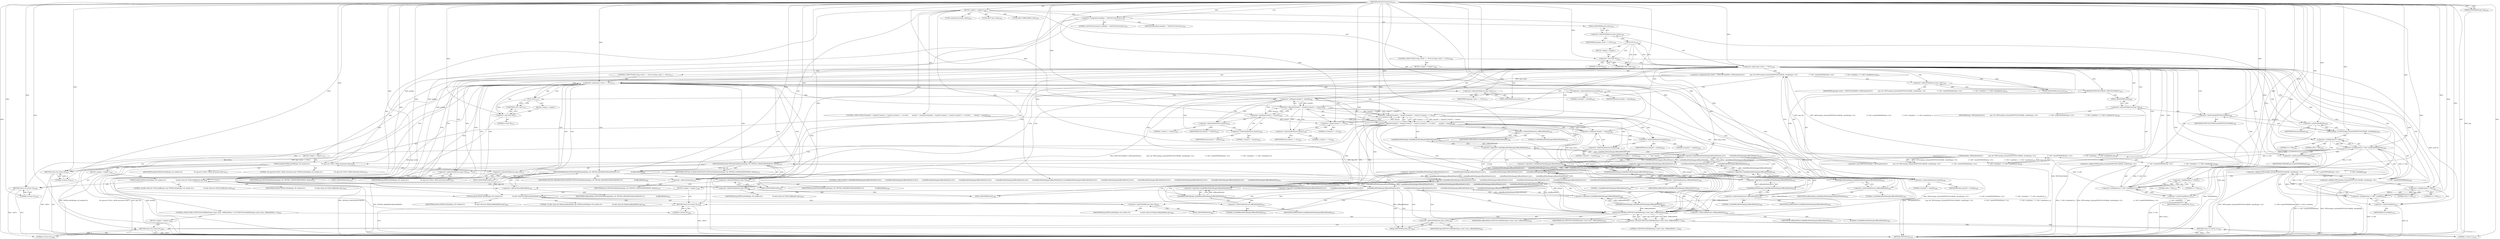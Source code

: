 digraph "initYCbCrConversion" {  
"59996" [label = <(METHOD,initYCbCrConversion)<SUB>2559</SUB>> ]
"59997" [label = <(PARAM,TIFFRGBAImage *img)<SUB>2559</SUB>> ]
"59998" [label = <(BLOCK,&lt;empty&gt;,&lt;empty&gt;)<SUB>2560</SUB>> ]
"59999" [label = <(LOCAL,constchar[] module: char[])<SUB>2561</SUB>> ]
"60000" [label = <(&lt;operator&gt;.assignment,module[] = &quot;initYCbCrConversion&quot;)<SUB>2561</SUB>> ]
"60001" [label = <(IDENTIFIER,module,module[] = &quot;initYCbCrConversion&quot;)<SUB>2561</SUB>> ]
"60002" [label = <(LITERAL,&quot;initYCbCrConversion&quot;,module[] = &quot;initYCbCrConversion&quot;)<SUB>2561</SUB>> ]
"60003" [label = <(LOCAL,float* luma: float)<SUB>2563</SUB>> ]
"60004" [label = <(LOCAL,float* refBlackWhite: float)<SUB>2563</SUB>> ]
"60005" [label = <(CONTROL_STRUCTURE,if (img-&gt;ycbcr == NULL),if (img-&gt;ycbcr == NULL))<SUB>2565</SUB>> ]
"60006" [label = <(&lt;operator&gt;.equals,img-&gt;ycbcr == NULL)<SUB>2565</SUB>> ]
"60007" [label = <(&lt;operator&gt;.indirectFieldAccess,img-&gt;ycbcr)<SUB>2565</SUB>> ]
"60008" [label = <(IDENTIFIER,img,img-&gt;ycbcr == NULL)<SUB>2565</SUB>> ]
"60009" [label = <(FIELD_IDENTIFIER,ycbcr,ycbcr)<SUB>2565</SUB>> ]
"60010" [label = <(NULL,NULL)<SUB>2565</SUB>> ]
"60011" [label = <(BLOCK,&lt;empty&gt;,&lt;empty&gt;)> ]
"60012" [label = <(&lt;operator&gt;.cast,(void *)0)<SUB>2565</SUB>> ]
"60013" [label = <(UNKNOWN,void *,void *)<SUB>2565</SUB>> ]
"60014" [label = <(LITERAL,0,(void *)0)<SUB>2565</SUB>> ]
"60015" [label = <(BLOCK,&lt;empty&gt;,&lt;empty&gt;)<SUB>2566</SUB>> ]
"60016" [label = <(&lt;operator&gt;.assignment,img-&gt;ycbcr = (TIFFYCbCrToRGB *)_TIFFmallocExt(\012            img-&gt;tif, TIFFroundup_32(sizeof(TIFFYCbCrToRGB), sizeof(long)) +\012                          4 * 256 * sizeof(TIFFRGBValue) +\012                          2 * 256 * sizeof(int) + 3 * 256 * sizeof(int32_t)))<SUB>2567</SUB>> ]
"60017" [label = <(&lt;operator&gt;.indirectFieldAccess,img-&gt;ycbcr)<SUB>2567</SUB>> ]
"60018" [label = <(IDENTIFIER,img,img-&gt;ycbcr = (TIFFYCbCrToRGB *)_TIFFmallocExt(\012            img-&gt;tif, TIFFroundup_32(sizeof(TIFFYCbCrToRGB), sizeof(long)) +\012                          4 * 256 * sizeof(TIFFRGBValue) +\012                          2 * 256 * sizeof(int) + 3 * 256 * sizeof(int32_t)))<SUB>2567</SUB>> ]
"60019" [label = <(FIELD_IDENTIFIER,ycbcr,ycbcr)<SUB>2567</SUB>> ]
"60020" [label = <(&lt;operator&gt;.cast,(TIFFYCbCrToRGB *)_TIFFmallocExt(\012            img-&gt;tif, TIFFroundup_32(sizeof(TIFFYCbCrToRGB), sizeof(long)) +\012                          4 * 256 * sizeof(TIFFRGBValue) +\012                          2 * 256 * sizeof(int) + 3 * 256 * sizeof(int32_t)))<SUB>2567</SUB>> ]
"60021" [label = <(UNKNOWN,TIFFYCbCrToRGB *,TIFFYCbCrToRGB *)<SUB>2567</SUB>> ]
"60022" [label = <(_TIFFmallocExt,_TIFFmallocExt(\012            img-&gt;tif, TIFFroundup_32(sizeof(TIFFYCbCrToRGB), sizeof(long)) +\012                          4 * 256 * sizeof(TIFFRGBValue) +\012                          2 * 256 * sizeof(int) + 3 * 256 * sizeof(int32_t)))<SUB>2567</SUB>> ]
"60023" [label = <(&lt;operator&gt;.indirectFieldAccess,img-&gt;tif)<SUB>2568</SUB>> ]
"60024" [label = <(IDENTIFIER,img,_TIFFmallocExt(\012            img-&gt;tif, TIFFroundup_32(sizeof(TIFFYCbCrToRGB), sizeof(long)) +\012                          4 * 256 * sizeof(TIFFRGBValue) +\012                          2 * 256 * sizeof(int) + 3 * 256 * sizeof(int32_t)))<SUB>2568</SUB>> ]
"60025" [label = <(FIELD_IDENTIFIER,tif,tif)<SUB>2568</SUB>> ]
"60026" [label = <(&lt;operator&gt;.addition,TIFFroundup_32(sizeof(TIFFYCbCrToRGB), sizeof(long)) +\012                          4 * 256 * sizeof(TIFFRGBValue) +\012                          2 * 256 * sizeof(int) + 3 * 256 * sizeof(int32_t))<SUB>2568</SUB>> ]
"60027" [label = <(&lt;operator&gt;.addition,TIFFroundup_32(sizeof(TIFFYCbCrToRGB), sizeof(long)) +\012                          4 * 256 * sizeof(TIFFRGBValue) +\012                          2 * 256 * sizeof(int))<SUB>2568</SUB>> ]
"60028" [label = <(&lt;operator&gt;.addition,TIFFroundup_32(sizeof(TIFFYCbCrToRGB), sizeof(long)) +\012                          4 * 256 * sizeof(TIFFRGBValue))<SUB>2568</SUB>> ]
"60029" [label = <(TIFFroundup_32,TIFFroundup_32(sizeof(TIFFYCbCrToRGB), sizeof(long)))<SUB>2568</SUB>> ]
"60030" [label = <(&lt;operator&gt;.sizeOf,sizeof(TIFFYCbCrToRGB))<SUB>2568</SUB>> ]
"60031" [label = <(IDENTIFIER,TIFFYCbCrToRGB,sizeof(TIFFYCbCrToRGB))<SUB>2568</SUB>> ]
"60032" [label = <(&lt;operator&gt;.sizeOf,sizeof(long))<SUB>2568</SUB>> ]
"60033" [label = <(IDENTIFIER,long,sizeof(long))<SUB>2568</SUB>> ]
"60034" [label = <(&lt;operator&gt;.multiplication,4 * 256 * sizeof(TIFFRGBValue))<SUB>2569</SUB>> ]
"60035" [label = <(&lt;operator&gt;.multiplication,4 * 256)<SUB>2569</SUB>> ]
"60036" [label = <(LITERAL,4,4 * 256)<SUB>2569</SUB>> ]
"60037" [label = <(LITERAL,256,4 * 256)<SUB>2569</SUB>> ]
"60038" [label = <(&lt;operator&gt;.sizeOf,sizeof(TIFFRGBValue))<SUB>2569</SUB>> ]
"60039" [label = <(IDENTIFIER,TIFFRGBValue,sizeof(TIFFRGBValue))<SUB>2569</SUB>> ]
"60040" [label = <(&lt;operator&gt;.multiplication,2 * 256 * sizeof(int))<SUB>2570</SUB>> ]
"60041" [label = <(&lt;operator&gt;.multiplication,2 * 256)<SUB>2570</SUB>> ]
"60042" [label = <(LITERAL,2,2 * 256)<SUB>2570</SUB>> ]
"60043" [label = <(LITERAL,256,2 * 256)<SUB>2570</SUB>> ]
"60044" [label = <(&lt;operator&gt;.sizeOf,sizeof(int))<SUB>2570</SUB>> ]
"60045" [label = <(IDENTIFIER,int,sizeof(int))<SUB>2570</SUB>> ]
"60046" [label = <(&lt;operator&gt;.multiplication,3 * 256 * sizeof(int32_t))<SUB>2570</SUB>> ]
"60047" [label = <(&lt;operator&gt;.multiplication,3 * 256)<SUB>2570</SUB>> ]
"60048" [label = <(LITERAL,3,3 * 256)<SUB>2570</SUB>> ]
"60049" [label = <(LITERAL,256,3 * 256)<SUB>2570</SUB>> ]
"60050" [label = <(&lt;operator&gt;.sizeOf,sizeof(int32_t))<SUB>2570</SUB>> ]
"60051" [label = <(IDENTIFIER,int32_t,sizeof(int32_t))<SUB>2570</SUB>> ]
"60052" [label = <(CONTROL_STRUCTURE,if (img-&gt;ycbcr == NULL),if (img-&gt;ycbcr == NULL))<SUB>2571</SUB>> ]
"60053" [label = <(&lt;operator&gt;.equals,img-&gt;ycbcr == NULL)<SUB>2571</SUB>> ]
"60054" [label = <(&lt;operator&gt;.indirectFieldAccess,img-&gt;ycbcr)<SUB>2571</SUB>> ]
"60055" [label = <(IDENTIFIER,img,img-&gt;ycbcr == NULL)<SUB>2571</SUB>> ]
"60056" [label = <(FIELD_IDENTIFIER,ycbcr,ycbcr)<SUB>2571</SUB>> ]
"60057" [label = <(NULL,NULL)<SUB>2571</SUB>> ]
"60058" [label = <(BLOCK,&lt;empty&gt;,&lt;empty&gt;)> ]
"60059" [label = <(&lt;operator&gt;.cast,(void *)0)<SUB>2571</SUB>> ]
"60060" [label = <(UNKNOWN,void *,void *)<SUB>2571</SUB>> ]
"60061" [label = <(LITERAL,0,(void *)0)<SUB>2571</SUB>> ]
"60062" [label = <(BLOCK,&lt;empty&gt;,&lt;empty&gt;)<SUB>2572</SUB>> ]
"60063" [label = <(TIFFErrorExtR,TIFFErrorExtR(img-&gt;tif, module,\012                          &quot;No space for YCbCr-&gt;RGB conversion state&quot;))<SUB>2573</SUB>> ]
"60064" [label = <(&lt;operator&gt;.indirectFieldAccess,img-&gt;tif)<SUB>2573</SUB>> ]
"60065" [label = <(IDENTIFIER,img,TIFFErrorExtR(img-&gt;tif, module,\012                          &quot;No space for YCbCr-&gt;RGB conversion state&quot;))<SUB>2573</SUB>> ]
"60066" [label = <(FIELD_IDENTIFIER,tif,tif)<SUB>2573</SUB>> ]
"60067" [label = <(IDENTIFIER,module,TIFFErrorExtR(img-&gt;tif, module,\012                          &quot;No space for YCbCr-&gt;RGB conversion state&quot;))<SUB>2573</SUB>> ]
"60068" [label = <(LITERAL,&quot;No space for YCbCr-&gt;RGB conversion state&quot;,TIFFErrorExtR(img-&gt;tif, module,\012                          &quot;No space for YCbCr-&gt;RGB conversion state&quot;))<SUB>2574</SUB>> ]
"60069" [label = <(RETURN,return (0);,return (0);)<SUB>2575</SUB>> ]
"60070" [label = <(LITERAL,0,return (0);)<SUB>2575</SUB>> ]
"60071" [label = <(TIFFGetFieldDefaulted,TIFFGetFieldDefaulted(img-&gt;tif, TIFFTAG_YCBCRCOEFFICIENTS, &amp;luma))<SUB>2579</SUB>> ]
"60072" [label = <(&lt;operator&gt;.indirectFieldAccess,img-&gt;tif)<SUB>2579</SUB>> ]
"60073" [label = <(IDENTIFIER,img,TIFFGetFieldDefaulted(img-&gt;tif, TIFFTAG_YCBCRCOEFFICIENTS, &amp;luma))<SUB>2579</SUB>> ]
"60074" [label = <(FIELD_IDENTIFIER,tif,tif)<SUB>2579</SUB>> ]
"60075" [label = <(IDENTIFIER,TIFFTAG_YCBCRCOEFFICIENTS,TIFFGetFieldDefaulted(img-&gt;tif, TIFFTAG_YCBCRCOEFFICIENTS, &amp;luma))<SUB>2579</SUB>> ]
"60076" [label = <(&lt;operator&gt;.addressOf,&amp;luma)<SUB>2579</SUB>> ]
"60077" [label = <(IDENTIFIER,luma,TIFFGetFieldDefaulted(img-&gt;tif, TIFFTAG_YCBCRCOEFFICIENTS, &amp;luma))<SUB>2579</SUB>> ]
"60078" [label = <(TIFFGetFieldDefaulted,TIFFGetFieldDefaulted(img-&gt;tif, TIFFTAG_REFERENCEBLACKWHITE,\012                          &amp;refBlackWhite))<SUB>2580</SUB>> ]
"60079" [label = <(&lt;operator&gt;.indirectFieldAccess,img-&gt;tif)<SUB>2580</SUB>> ]
"60080" [label = <(IDENTIFIER,img,TIFFGetFieldDefaulted(img-&gt;tif, TIFFTAG_REFERENCEBLACKWHITE,\012                          &amp;refBlackWhite))<SUB>2580</SUB>> ]
"60081" [label = <(FIELD_IDENTIFIER,tif,tif)<SUB>2580</SUB>> ]
"60082" [label = <(IDENTIFIER,TIFFTAG_REFERENCEBLACKWHITE,TIFFGetFieldDefaulted(img-&gt;tif, TIFFTAG_REFERENCEBLACKWHITE,\012                          &amp;refBlackWhite))<SUB>2580</SUB>> ]
"60083" [label = <(&lt;operator&gt;.addressOf,&amp;refBlackWhite)<SUB>2581</SUB>> ]
"60084" [label = <(IDENTIFIER,refBlackWhite,TIFFGetFieldDefaulted(img-&gt;tif, TIFFTAG_REFERENCEBLACKWHITE,\012                          &amp;refBlackWhite))<SUB>2581</SUB>> ]
"60085" [label = <(CONTROL_STRUCTURE,if (luma[0] != luma[0] || luma[1] != luma[1] || luma[1] == 0.0 ||\012        luma[2] != luma[2]),if (luma[0] != luma[0] || luma[1] != luma[1] || luma[1] == 0.0 ||\012        luma[2] != luma[2]))<SUB>2585</SUB>> ]
"60086" [label = <(&lt;operator&gt;.logicalOr,luma[0] != luma[0] || luma[1] != luma[1] || luma[1] == 0.0 ||\012        luma[2] != luma[2])<SUB>2585</SUB>> ]
"60087" [label = <(&lt;operator&gt;.logicalOr,luma[0] != luma[0] || luma[1] != luma[1] || luma[1] == 0.0)<SUB>2585</SUB>> ]
"60088" [label = <(&lt;operator&gt;.logicalOr,luma[0] != luma[0] || luma[1] != luma[1])<SUB>2585</SUB>> ]
"60089" [label = <(&lt;operator&gt;.notEquals,luma[0] != luma[0])<SUB>2585</SUB>> ]
"60090" [label = <(&lt;operator&gt;.indirectIndexAccess,luma[0])<SUB>2585</SUB>> ]
"60091" [label = <(IDENTIFIER,luma,luma[0] != luma[0])<SUB>2585</SUB>> ]
"60092" [label = <(LITERAL,0,luma[0] != luma[0])<SUB>2585</SUB>> ]
"60093" [label = <(&lt;operator&gt;.indirectIndexAccess,luma[0])<SUB>2585</SUB>> ]
"60094" [label = <(IDENTIFIER,luma,luma[0] != luma[0])<SUB>2585</SUB>> ]
"60095" [label = <(LITERAL,0,luma[0] != luma[0])<SUB>2585</SUB>> ]
"60096" [label = <(&lt;operator&gt;.notEquals,luma[1] != luma[1])<SUB>2585</SUB>> ]
"60097" [label = <(&lt;operator&gt;.indirectIndexAccess,luma[1])<SUB>2585</SUB>> ]
"60098" [label = <(IDENTIFIER,luma,luma[1] != luma[1])<SUB>2585</SUB>> ]
"60099" [label = <(LITERAL,1,luma[1] != luma[1])<SUB>2585</SUB>> ]
"60100" [label = <(&lt;operator&gt;.indirectIndexAccess,luma[1])<SUB>2585</SUB>> ]
"60101" [label = <(IDENTIFIER,luma,luma[1] != luma[1])<SUB>2585</SUB>> ]
"60102" [label = <(LITERAL,1,luma[1] != luma[1])<SUB>2585</SUB>> ]
"60103" [label = <(&lt;operator&gt;.equals,luma[1] == 0.0)<SUB>2585</SUB>> ]
"60104" [label = <(&lt;operator&gt;.indirectIndexAccess,luma[1])<SUB>2585</SUB>> ]
"60105" [label = <(IDENTIFIER,luma,luma[1] == 0.0)<SUB>2585</SUB>> ]
"60106" [label = <(LITERAL,1,luma[1] == 0.0)<SUB>2585</SUB>> ]
"60107" [label = <(LITERAL,0.0,luma[1] == 0.0)<SUB>2585</SUB>> ]
"60108" [label = <(&lt;operator&gt;.notEquals,luma[2] != luma[2])<SUB>2586</SUB>> ]
"60109" [label = <(&lt;operator&gt;.indirectIndexAccess,luma[2])<SUB>2586</SUB>> ]
"60110" [label = <(IDENTIFIER,luma,luma[2] != luma[2])<SUB>2586</SUB>> ]
"60111" [label = <(LITERAL,2,luma[2] != luma[2])<SUB>2586</SUB>> ]
"60112" [label = <(&lt;operator&gt;.indirectIndexAccess,luma[2])<SUB>2586</SUB>> ]
"60113" [label = <(IDENTIFIER,luma,luma[2] != luma[2])<SUB>2586</SUB>> ]
"60114" [label = <(LITERAL,2,luma[2] != luma[2])<SUB>2586</SUB>> ]
"60115" [label = <(BLOCK,&lt;empty&gt;,&lt;empty&gt;)<SUB>2587</SUB>> ]
"60116" [label = <(TIFFErrorExtR,TIFFErrorExtR(img-&gt;tif, module,\012                      &quot;Invalid values for YCbCrCoefficients tag&quot;))<SUB>2588</SUB>> ]
"60117" [label = <(&lt;operator&gt;.indirectFieldAccess,img-&gt;tif)<SUB>2588</SUB>> ]
"60118" [label = <(IDENTIFIER,img,TIFFErrorExtR(img-&gt;tif, module,\012                      &quot;Invalid values for YCbCrCoefficients tag&quot;))<SUB>2588</SUB>> ]
"60119" [label = <(FIELD_IDENTIFIER,tif,tif)<SUB>2588</SUB>> ]
"60120" [label = <(IDENTIFIER,module,TIFFErrorExtR(img-&gt;tif, module,\012                      &quot;Invalid values for YCbCrCoefficients tag&quot;))<SUB>2588</SUB>> ]
"60121" [label = <(LITERAL,&quot;Invalid values for YCbCrCoefficients tag&quot;,TIFFErrorExtR(img-&gt;tif, module,\012                      &quot;Invalid values for YCbCrCoefficients tag&quot;))<SUB>2589</SUB>> ]
"60122" [label = <(RETURN,return (0);,return (0);)<SUB>2590</SUB>> ]
"60123" [label = <(LITERAL,0,return (0);)<SUB>2590</SUB>> ]
"60124" [label = <(CONTROL_STRUCTURE,if (!isInRefBlackWhiteRange(refBlackWhite[0]) ||\012        !isInRefBlackWhiteRange(refBlackWhite[1]) ||\012        !isInRefBlackWhiteRange(refBlackWhite[2]) ||\012        !isInRefBlackWhiteRange(refBlackWhite[3]) ||\012        !isInRefBlackWhiteRange(refBlackWhite[4]) ||\012        !isInRefBlackWhiteRange(refBlackWhite[5])),if (!isInRefBlackWhiteRange(refBlackWhite[0]) ||\012        !isInRefBlackWhiteRange(refBlackWhite[1]) ||\012        !isInRefBlackWhiteRange(refBlackWhite[2]) ||\012        !isInRefBlackWhiteRange(refBlackWhite[3]) ||\012        !isInRefBlackWhiteRange(refBlackWhite[4]) ||\012        !isInRefBlackWhiteRange(refBlackWhite[5])))<SUB>2593</SUB>> ]
"60125" [label = <(&lt;operator&gt;.logicalOr,!isInRefBlackWhiteRange(refBlackWhite[0]) ||\012        !isInRefBlackWhiteRange(refBlackWhite[1]) ||\012        !isInRefBlackWhiteRange(refBlackWhite[2]) ||\012        !isInRefBlackWhiteRange(refBlackWhite[3]) ||\012        !isInRefBlackWhiteRange(refBlackWhite[4]) ||\012        !isInRefBlackWhiteRange(refBlackWhite[5]))<SUB>2593</SUB>> ]
"60126" [label = <(&lt;operator&gt;.logicalOr,!isInRefBlackWhiteRange(refBlackWhite[0]) ||\012        !isInRefBlackWhiteRange(refBlackWhite[1]) ||\012        !isInRefBlackWhiteRange(refBlackWhite[2]) ||\012        !isInRefBlackWhiteRange(refBlackWhite[3]) ||\012        !isInRefBlackWhiteRange(refBlackWhite[4]))<SUB>2593</SUB>> ]
"60127" [label = <(&lt;operator&gt;.logicalOr,!isInRefBlackWhiteRange(refBlackWhite[0]) ||\012        !isInRefBlackWhiteRange(refBlackWhite[1]) ||\012        !isInRefBlackWhiteRange(refBlackWhite[2]) ||\012        !isInRefBlackWhiteRange(refBlackWhite[3]))<SUB>2593</SUB>> ]
"60128" [label = <(&lt;operator&gt;.logicalOr,!isInRefBlackWhiteRange(refBlackWhite[0]) ||\012        !isInRefBlackWhiteRange(refBlackWhite[1]) ||\012        !isInRefBlackWhiteRange(refBlackWhite[2]))<SUB>2593</SUB>> ]
"60129" [label = <(&lt;operator&gt;.logicalOr,!isInRefBlackWhiteRange(refBlackWhite[0]) ||\012        !isInRefBlackWhiteRange(refBlackWhite[1]))<SUB>2593</SUB>> ]
"60130" [label = <(&lt;operator&gt;.logicalNot,!isInRefBlackWhiteRange(refBlackWhite[0]))<SUB>2593</SUB>> ]
"60131" [label = <(isInRefBlackWhiteRange,isInRefBlackWhiteRange(refBlackWhite[0]))<SUB>2593</SUB>> ]
"60132" [label = <(&lt;operator&gt;.indirectIndexAccess,refBlackWhite[0])<SUB>2593</SUB>> ]
"60133" [label = <(IDENTIFIER,refBlackWhite,isInRefBlackWhiteRange(refBlackWhite[0]))<SUB>2593</SUB>> ]
"60134" [label = <(LITERAL,0,isInRefBlackWhiteRange(refBlackWhite[0]))<SUB>2593</SUB>> ]
"60135" [label = <(&lt;operator&gt;.logicalNot,!isInRefBlackWhiteRange(refBlackWhite[1]))<SUB>2594</SUB>> ]
"60136" [label = <(isInRefBlackWhiteRange,isInRefBlackWhiteRange(refBlackWhite[1]))<SUB>2594</SUB>> ]
"60137" [label = <(&lt;operator&gt;.indirectIndexAccess,refBlackWhite[1])<SUB>2594</SUB>> ]
"60138" [label = <(IDENTIFIER,refBlackWhite,isInRefBlackWhiteRange(refBlackWhite[1]))<SUB>2594</SUB>> ]
"60139" [label = <(LITERAL,1,isInRefBlackWhiteRange(refBlackWhite[1]))<SUB>2594</SUB>> ]
"60140" [label = <(&lt;operator&gt;.logicalNot,!isInRefBlackWhiteRange(refBlackWhite[2]))<SUB>2595</SUB>> ]
"60141" [label = <(isInRefBlackWhiteRange,isInRefBlackWhiteRange(refBlackWhite[2]))<SUB>2595</SUB>> ]
"60142" [label = <(&lt;operator&gt;.indirectIndexAccess,refBlackWhite[2])<SUB>2595</SUB>> ]
"60143" [label = <(IDENTIFIER,refBlackWhite,isInRefBlackWhiteRange(refBlackWhite[2]))<SUB>2595</SUB>> ]
"60144" [label = <(LITERAL,2,isInRefBlackWhiteRange(refBlackWhite[2]))<SUB>2595</SUB>> ]
"60145" [label = <(&lt;operator&gt;.logicalNot,!isInRefBlackWhiteRange(refBlackWhite[3]))<SUB>2596</SUB>> ]
"60146" [label = <(isInRefBlackWhiteRange,isInRefBlackWhiteRange(refBlackWhite[3]))<SUB>2596</SUB>> ]
"60147" [label = <(&lt;operator&gt;.indirectIndexAccess,refBlackWhite[3])<SUB>2596</SUB>> ]
"60148" [label = <(IDENTIFIER,refBlackWhite,isInRefBlackWhiteRange(refBlackWhite[3]))<SUB>2596</SUB>> ]
"60149" [label = <(LITERAL,3,isInRefBlackWhiteRange(refBlackWhite[3]))<SUB>2596</SUB>> ]
"60150" [label = <(&lt;operator&gt;.logicalNot,!isInRefBlackWhiteRange(refBlackWhite[4]))<SUB>2597</SUB>> ]
"60151" [label = <(isInRefBlackWhiteRange,isInRefBlackWhiteRange(refBlackWhite[4]))<SUB>2597</SUB>> ]
"60152" [label = <(&lt;operator&gt;.indirectIndexAccess,refBlackWhite[4])<SUB>2597</SUB>> ]
"60153" [label = <(IDENTIFIER,refBlackWhite,isInRefBlackWhiteRange(refBlackWhite[4]))<SUB>2597</SUB>> ]
"60154" [label = <(LITERAL,4,isInRefBlackWhiteRange(refBlackWhite[4]))<SUB>2597</SUB>> ]
"60155" [label = <(&lt;operator&gt;.logicalNot,!isInRefBlackWhiteRange(refBlackWhite[5]))<SUB>2598</SUB>> ]
"60156" [label = <(isInRefBlackWhiteRange,isInRefBlackWhiteRange(refBlackWhite[5]))<SUB>2598</SUB>> ]
"60157" [label = <(&lt;operator&gt;.indirectIndexAccess,refBlackWhite[5])<SUB>2598</SUB>> ]
"60158" [label = <(IDENTIFIER,refBlackWhite,isInRefBlackWhiteRange(refBlackWhite[5]))<SUB>2598</SUB>> ]
"60159" [label = <(LITERAL,5,isInRefBlackWhiteRange(refBlackWhite[5]))<SUB>2598</SUB>> ]
"60160" [label = <(BLOCK,&lt;empty&gt;,&lt;empty&gt;)<SUB>2599</SUB>> ]
"60161" [label = <(TIFFErrorExtR,TIFFErrorExtR(img-&gt;tif, module,\012                      &quot;Invalid values for ReferenceBlackWhite tag&quot;))<SUB>2600</SUB>> ]
"60162" [label = <(&lt;operator&gt;.indirectFieldAccess,img-&gt;tif)<SUB>2600</SUB>> ]
"60163" [label = <(IDENTIFIER,img,TIFFErrorExtR(img-&gt;tif, module,\012                      &quot;Invalid values for ReferenceBlackWhite tag&quot;))<SUB>2600</SUB>> ]
"60164" [label = <(FIELD_IDENTIFIER,tif,tif)<SUB>2600</SUB>> ]
"60165" [label = <(IDENTIFIER,module,TIFFErrorExtR(img-&gt;tif, module,\012                      &quot;Invalid values for ReferenceBlackWhite tag&quot;))<SUB>2600</SUB>> ]
"60166" [label = <(LITERAL,&quot;Invalid values for ReferenceBlackWhite tag&quot;,TIFFErrorExtR(img-&gt;tif, module,\012                      &quot;Invalid values for ReferenceBlackWhite tag&quot;))<SUB>2601</SUB>> ]
"60167" [label = <(RETURN,return (0);,return (0);)<SUB>2602</SUB>> ]
"60168" [label = <(LITERAL,0,return (0);)<SUB>2602</SUB>> ]
"60169" [label = <(CONTROL_STRUCTURE,if (TIFFYCbCrToRGBInit(img-&gt;ycbcr, luma, refBlackWhite) &lt; 0),if (TIFFYCbCrToRGBInit(img-&gt;ycbcr, luma, refBlackWhite) &lt; 0))<SUB>2605</SUB>> ]
"60170" [label = <(&lt;operator&gt;.lessThan,TIFFYCbCrToRGBInit(img-&gt;ycbcr, luma, refBlackWhite) &lt; 0)<SUB>2605</SUB>> ]
"60171" [label = <(TIFFYCbCrToRGBInit,TIFFYCbCrToRGBInit(img-&gt;ycbcr, luma, refBlackWhite))<SUB>2605</SUB>> ]
"60172" [label = <(&lt;operator&gt;.indirectFieldAccess,img-&gt;ycbcr)<SUB>2605</SUB>> ]
"60173" [label = <(IDENTIFIER,img,TIFFYCbCrToRGBInit(img-&gt;ycbcr, luma, refBlackWhite))<SUB>2605</SUB>> ]
"60174" [label = <(FIELD_IDENTIFIER,ycbcr,ycbcr)<SUB>2605</SUB>> ]
"60175" [label = <(IDENTIFIER,luma,TIFFYCbCrToRGBInit(img-&gt;ycbcr, luma, refBlackWhite))<SUB>2605</SUB>> ]
"60176" [label = <(IDENTIFIER,refBlackWhite,TIFFYCbCrToRGBInit(img-&gt;ycbcr, luma, refBlackWhite))<SUB>2605</SUB>> ]
"60177" [label = <(LITERAL,0,TIFFYCbCrToRGBInit(img-&gt;ycbcr, luma, refBlackWhite) &lt; 0)<SUB>2605</SUB>> ]
"60178" [label = <(BLOCK,&lt;empty&gt;,&lt;empty&gt;)<SUB>2606</SUB>> ]
"60179" [label = <(RETURN,return (0);,return (0);)<SUB>2606</SUB>> ]
"60180" [label = <(LITERAL,0,return (0);)<SUB>2606</SUB>> ]
"60181" [label = <(RETURN,return (1);,return (1);)<SUB>2607</SUB>> ]
"60182" [label = <(LITERAL,1,return (1);)<SUB>2607</SUB>> ]
"60183" [label = <(METHOD_RETURN,int)<SUB>2559</SUB>> ]
  "59996" -> "59997"  [ label = "AST: "] 
  "59996" -> "59998"  [ label = "AST: "] 
  "59996" -> "60183"  [ label = "AST: "] 
  "59998" -> "59999"  [ label = "AST: "] 
  "59998" -> "60000"  [ label = "AST: "] 
  "59998" -> "60003"  [ label = "AST: "] 
  "59998" -> "60004"  [ label = "AST: "] 
  "59998" -> "60005"  [ label = "AST: "] 
  "59998" -> "60071"  [ label = "AST: "] 
  "59998" -> "60078"  [ label = "AST: "] 
  "59998" -> "60085"  [ label = "AST: "] 
  "59998" -> "60124"  [ label = "AST: "] 
  "59998" -> "60169"  [ label = "AST: "] 
  "59998" -> "60181"  [ label = "AST: "] 
  "60000" -> "60001"  [ label = "AST: "] 
  "60000" -> "60002"  [ label = "AST: "] 
  "60005" -> "60006"  [ label = "AST: "] 
  "60005" -> "60015"  [ label = "AST: "] 
  "60006" -> "60007"  [ label = "AST: "] 
  "60006" -> "60010"  [ label = "AST: "] 
  "60007" -> "60008"  [ label = "AST: "] 
  "60007" -> "60009"  [ label = "AST: "] 
  "60010" -> "60011"  [ label = "AST: "] 
  "60011" -> "60012"  [ label = "AST: "] 
  "60012" -> "60013"  [ label = "AST: "] 
  "60012" -> "60014"  [ label = "AST: "] 
  "60015" -> "60016"  [ label = "AST: "] 
  "60015" -> "60052"  [ label = "AST: "] 
  "60016" -> "60017"  [ label = "AST: "] 
  "60016" -> "60020"  [ label = "AST: "] 
  "60017" -> "60018"  [ label = "AST: "] 
  "60017" -> "60019"  [ label = "AST: "] 
  "60020" -> "60021"  [ label = "AST: "] 
  "60020" -> "60022"  [ label = "AST: "] 
  "60022" -> "60023"  [ label = "AST: "] 
  "60022" -> "60026"  [ label = "AST: "] 
  "60023" -> "60024"  [ label = "AST: "] 
  "60023" -> "60025"  [ label = "AST: "] 
  "60026" -> "60027"  [ label = "AST: "] 
  "60026" -> "60046"  [ label = "AST: "] 
  "60027" -> "60028"  [ label = "AST: "] 
  "60027" -> "60040"  [ label = "AST: "] 
  "60028" -> "60029"  [ label = "AST: "] 
  "60028" -> "60034"  [ label = "AST: "] 
  "60029" -> "60030"  [ label = "AST: "] 
  "60029" -> "60032"  [ label = "AST: "] 
  "60030" -> "60031"  [ label = "AST: "] 
  "60032" -> "60033"  [ label = "AST: "] 
  "60034" -> "60035"  [ label = "AST: "] 
  "60034" -> "60038"  [ label = "AST: "] 
  "60035" -> "60036"  [ label = "AST: "] 
  "60035" -> "60037"  [ label = "AST: "] 
  "60038" -> "60039"  [ label = "AST: "] 
  "60040" -> "60041"  [ label = "AST: "] 
  "60040" -> "60044"  [ label = "AST: "] 
  "60041" -> "60042"  [ label = "AST: "] 
  "60041" -> "60043"  [ label = "AST: "] 
  "60044" -> "60045"  [ label = "AST: "] 
  "60046" -> "60047"  [ label = "AST: "] 
  "60046" -> "60050"  [ label = "AST: "] 
  "60047" -> "60048"  [ label = "AST: "] 
  "60047" -> "60049"  [ label = "AST: "] 
  "60050" -> "60051"  [ label = "AST: "] 
  "60052" -> "60053"  [ label = "AST: "] 
  "60052" -> "60062"  [ label = "AST: "] 
  "60053" -> "60054"  [ label = "AST: "] 
  "60053" -> "60057"  [ label = "AST: "] 
  "60054" -> "60055"  [ label = "AST: "] 
  "60054" -> "60056"  [ label = "AST: "] 
  "60057" -> "60058"  [ label = "AST: "] 
  "60058" -> "60059"  [ label = "AST: "] 
  "60059" -> "60060"  [ label = "AST: "] 
  "60059" -> "60061"  [ label = "AST: "] 
  "60062" -> "60063"  [ label = "AST: "] 
  "60062" -> "60069"  [ label = "AST: "] 
  "60063" -> "60064"  [ label = "AST: "] 
  "60063" -> "60067"  [ label = "AST: "] 
  "60063" -> "60068"  [ label = "AST: "] 
  "60064" -> "60065"  [ label = "AST: "] 
  "60064" -> "60066"  [ label = "AST: "] 
  "60069" -> "60070"  [ label = "AST: "] 
  "60071" -> "60072"  [ label = "AST: "] 
  "60071" -> "60075"  [ label = "AST: "] 
  "60071" -> "60076"  [ label = "AST: "] 
  "60072" -> "60073"  [ label = "AST: "] 
  "60072" -> "60074"  [ label = "AST: "] 
  "60076" -> "60077"  [ label = "AST: "] 
  "60078" -> "60079"  [ label = "AST: "] 
  "60078" -> "60082"  [ label = "AST: "] 
  "60078" -> "60083"  [ label = "AST: "] 
  "60079" -> "60080"  [ label = "AST: "] 
  "60079" -> "60081"  [ label = "AST: "] 
  "60083" -> "60084"  [ label = "AST: "] 
  "60085" -> "60086"  [ label = "AST: "] 
  "60085" -> "60115"  [ label = "AST: "] 
  "60086" -> "60087"  [ label = "AST: "] 
  "60086" -> "60108"  [ label = "AST: "] 
  "60087" -> "60088"  [ label = "AST: "] 
  "60087" -> "60103"  [ label = "AST: "] 
  "60088" -> "60089"  [ label = "AST: "] 
  "60088" -> "60096"  [ label = "AST: "] 
  "60089" -> "60090"  [ label = "AST: "] 
  "60089" -> "60093"  [ label = "AST: "] 
  "60090" -> "60091"  [ label = "AST: "] 
  "60090" -> "60092"  [ label = "AST: "] 
  "60093" -> "60094"  [ label = "AST: "] 
  "60093" -> "60095"  [ label = "AST: "] 
  "60096" -> "60097"  [ label = "AST: "] 
  "60096" -> "60100"  [ label = "AST: "] 
  "60097" -> "60098"  [ label = "AST: "] 
  "60097" -> "60099"  [ label = "AST: "] 
  "60100" -> "60101"  [ label = "AST: "] 
  "60100" -> "60102"  [ label = "AST: "] 
  "60103" -> "60104"  [ label = "AST: "] 
  "60103" -> "60107"  [ label = "AST: "] 
  "60104" -> "60105"  [ label = "AST: "] 
  "60104" -> "60106"  [ label = "AST: "] 
  "60108" -> "60109"  [ label = "AST: "] 
  "60108" -> "60112"  [ label = "AST: "] 
  "60109" -> "60110"  [ label = "AST: "] 
  "60109" -> "60111"  [ label = "AST: "] 
  "60112" -> "60113"  [ label = "AST: "] 
  "60112" -> "60114"  [ label = "AST: "] 
  "60115" -> "60116"  [ label = "AST: "] 
  "60115" -> "60122"  [ label = "AST: "] 
  "60116" -> "60117"  [ label = "AST: "] 
  "60116" -> "60120"  [ label = "AST: "] 
  "60116" -> "60121"  [ label = "AST: "] 
  "60117" -> "60118"  [ label = "AST: "] 
  "60117" -> "60119"  [ label = "AST: "] 
  "60122" -> "60123"  [ label = "AST: "] 
  "60124" -> "60125"  [ label = "AST: "] 
  "60124" -> "60160"  [ label = "AST: "] 
  "60125" -> "60126"  [ label = "AST: "] 
  "60125" -> "60155"  [ label = "AST: "] 
  "60126" -> "60127"  [ label = "AST: "] 
  "60126" -> "60150"  [ label = "AST: "] 
  "60127" -> "60128"  [ label = "AST: "] 
  "60127" -> "60145"  [ label = "AST: "] 
  "60128" -> "60129"  [ label = "AST: "] 
  "60128" -> "60140"  [ label = "AST: "] 
  "60129" -> "60130"  [ label = "AST: "] 
  "60129" -> "60135"  [ label = "AST: "] 
  "60130" -> "60131"  [ label = "AST: "] 
  "60131" -> "60132"  [ label = "AST: "] 
  "60132" -> "60133"  [ label = "AST: "] 
  "60132" -> "60134"  [ label = "AST: "] 
  "60135" -> "60136"  [ label = "AST: "] 
  "60136" -> "60137"  [ label = "AST: "] 
  "60137" -> "60138"  [ label = "AST: "] 
  "60137" -> "60139"  [ label = "AST: "] 
  "60140" -> "60141"  [ label = "AST: "] 
  "60141" -> "60142"  [ label = "AST: "] 
  "60142" -> "60143"  [ label = "AST: "] 
  "60142" -> "60144"  [ label = "AST: "] 
  "60145" -> "60146"  [ label = "AST: "] 
  "60146" -> "60147"  [ label = "AST: "] 
  "60147" -> "60148"  [ label = "AST: "] 
  "60147" -> "60149"  [ label = "AST: "] 
  "60150" -> "60151"  [ label = "AST: "] 
  "60151" -> "60152"  [ label = "AST: "] 
  "60152" -> "60153"  [ label = "AST: "] 
  "60152" -> "60154"  [ label = "AST: "] 
  "60155" -> "60156"  [ label = "AST: "] 
  "60156" -> "60157"  [ label = "AST: "] 
  "60157" -> "60158"  [ label = "AST: "] 
  "60157" -> "60159"  [ label = "AST: "] 
  "60160" -> "60161"  [ label = "AST: "] 
  "60160" -> "60167"  [ label = "AST: "] 
  "60161" -> "60162"  [ label = "AST: "] 
  "60161" -> "60165"  [ label = "AST: "] 
  "60161" -> "60166"  [ label = "AST: "] 
  "60162" -> "60163"  [ label = "AST: "] 
  "60162" -> "60164"  [ label = "AST: "] 
  "60167" -> "60168"  [ label = "AST: "] 
  "60169" -> "60170"  [ label = "AST: "] 
  "60169" -> "60178"  [ label = "AST: "] 
  "60170" -> "60171"  [ label = "AST: "] 
  "60170" -> "60177"  [ label = "AST: "] 
  "60171" -> "60172"  [ label = "AST: "] 
  "60171" -> "60175"  [ label = "AST: "] 
  "60171" -> "60176"  [ label = "AST: "] 
  "60172" -> "60173"  [ label = "AST: "] 
  "60172" -> "60174"  [ label = "AST: "] 
  "60178" -> "60179"  [ label = "AST: "] 
  "60179" -> "60180"  [ label = "AST: "] 
  "60181" -> "60182"  [ label = "AST: "] 
  "60000" -> "60009"  [ label = "CFG: "] 
  "60071" -> "60081"  [ label = "CFG: "] 
  "60078" -> "60090"  [ label = "CFG: "] 
  "60181" -> "60183"  [ label = "CFG: "] 
  "60006" -> "60019"  [ label = "CFG: "] 
  "60006" -> "60074"  [ label = "CFG: "] 
  "60072" -> "60076"  [ label = "CFG: "] 
  "60076" -> "60071"  [ label = "CFG: "] 
  "60079" -> "60083"  [ label = "CFG: "] 
  "60083" -> "60078"  [ label = "CFG: "] 
  "60086" -> "60119"  [ label = "CFG: "] 
  "60086" -> "60132"  [ label = "CFG: "] 
  "60125" -> "60164"  [ label = "CFG: "] 
  "60125" -> "60174"  [ label = "CFG: "] 
  "60170" -> "60179"  [ label = "CFG: "] 
  "60170" -> "60181"  [ label = "CFG: "] 
  "60007" -> "60010"  [ label = "CFG: "] 
  "60010" -> "60013"  [ label = "CFG: "] 
  "60010" -> "60006"  [ label = "CFG: "] 
  "60016" -> "60056"  [ label = "CFG: "] 
  "60074" -> "60072"  [ label = "CFG: "] 
  "60081" -> "60079"  [ label = "CFG: "] 
  "60087" -> "60086"  [ label = "CFG: "] 
  "60087" -> "60109"  [ label = "CFG: "] 
  "60108" -> "60086"  [ label = "CFG: "] 
  "60116" -> "60122"  [ label = "CFG: "] 
  "60122" -> "60183"  [ label = "CFG: "] 
  "60126" -> "60125"  [ label = "CFG: "] 
  "60126" -> "60157"  [ label = "CFG: "] 
  "60155" -> "60125"  [ label = "CFG: "] 
  "60161" -> "60167"  [ label = "CFG: "] 
  "60167" -> "60183"  [ label = "CFG: "] 
  "60171" -> "60170"  [ label = "CFG: "] 
  "60179" -> "60183"  [ label = "CFG: "] 
  "60009" -> "60007"  [ label = "CFG: "] 
  "60017" -> "60021"  [ label = "CFG: "] 
  "60020" -> "60016"  [ label = "CFG: "] 
  "60053" -> "60066"  [ label = "CFG: "] 
  "60053" -> "60074"  [ label = "CFG: "] 
  "60088" -> "60087"  [ label = "CFG: "] 
  "60088" -> "60104"  [ label = "CFG: "] 
  "60103" -> "60087"  [ label = "CFG: "] 
  "60109" -> "60112"  [ label = "CFG: "] 
  "60112" -> "60108"  [ label = "CFG: "] 
  "60117" -> "60116"  [ label = "CFG: "] 
  "60127" -> "60126"  [ label = "CFG: "] 
  "60127" -> "60152"  [ label = "CFG: "] 
  "60150" -> "60126"  [ label = "CFG: "] 
  "60156" -> "60155"  [ label = "CFG: "] 
  "60162" -> "60161"  [ label = "CFG: "] 
  "60172" -> "60171"  [ label = "CFG: "] 
  "60012" -> "60006"  [ label = "CFG: "] 
  "60019" -> "60017"  [ label = "CFG: "] 
  "60021" -> "60025"  [ label = "CFG: "] 
  "60022" -> "60020"  [ label = "CFG: "] 
  "60054" -> "60057"  [ label = "CFG: "] 
  "60057" -> "60060"  [ label = "CFG: "] 
  "60057" -> "60053"  [ label = "CFG: "] 
  "60063" -> "60069"  [ label = "CFG: "] 
  "60069" -> "60183"  [ label = "CFG: "] 
  "60089" -> "60088"  [ label = "CFG: "] 
  "60089" -> "60097"  [ label = "CFG: "] 
  "60096" -> "60088"  [ label = "CFG: "] 
  "60104" -> "60103"  [ label = "CFG: "] 
  "60119" -> "60117"  [ label = "CFG: "] 
  "60128" -> "60127"  [ label = "CFG: "] 
  "60128" -> "60147"  [ label = "CFG: "] 
  "60145" -> "60127"  [ label = "CFG: "] 
  "60151" -> "60150"  [ label = "CFG: "] 
  "60157" -> "60156"  [ label = "CFG: "] 
  "60164" -> "60162"  [ label = "CFG: "] 
  "60174" -> "60172"  [ label = "CFG: "] 
  "60013" -> "60012"  [ label = "CFG: "] 
  "60023" -> "60030"  [ label = "CFG: "] 
  "60026" -> "60022"  [ label = "CFG: "] 
  "60056" -> "60054"  [ label = "CFG: "] 
  "60064" -> "60063"  [ label = "CFG: "] 
  "60090" -> "60093"  [ label = "CFG: "] 
  "60093" -> "60089"  [ label = "CFG: "] 
  "60097" -> "60100"  [ label = "CFG: "] 
  "60100" -> "60096"  [ label = "CFG: "] 
  "60129" -> "60128"  [ label = "CFG: "] 
  "60129" -> "60142"  [ label = "CFG: "] 
  "60140" -> "60128"  [ label = "CFG: "] 
  "60146" -> "60145"  [ label = "CFG: "] 
  "60152" -> "60151"  [ label = "CFG: "] 
  "60025" -> "60023"  [ label = "CFG: "] 
  "60027" -> "60047"  [ label = "CFG: "] 
  "60046" -> "60026"  [ label = "CFG: "] 
  "60059" -> "60053"  [ label = "CFG: "] 
  "60066" -> "60064"  [ label = "CFG: "] 
  "60130" -> "60129"  [ label = "CFG: "] 
  "60130" -> "60137"  [ label = "CFG: "] 
  "60135" -> "60129"  [ label = "CFG: "] 
  "60141" -> "60140"  [ label = "CFG: "] 
  "60147" -> "60146"  [ label = "CFG: "] 
  "60028" -> "60041"  [ label = "CFG: "] 
  "60040" -> "60027"  [ label = "CFG: "] 
  "60047" -> "60050"  [ label = "CFG: "] 
  "60050" -> "60046"  [ label = "CFG: "] 
  "60060" -> "60059"  [ label = "CFG: "] 
  "60131" -> "60130"  [ label = "CFG: "] 
  "60136" -> "60135"  [ label = "CFG: "] 
  "60142" -> "60141"  [ label = "CFG: "] 
  "60029" -> "60035"  [ label = "CFG: "] 
  "60034" -> "60028"  [ label = "CFG: "] 
  "60041" -> "60044"  [ label = "CFG: "] 
  "60044" -> "60040"  [ label = "CFG: "] 
  "60132" -> "60131"  [ label = "CFG: "] 
  "60137" -> "60136"  [ label = "CFG: "] 
  "60030" -> "60032"  [ label = "CFG: "] 
  "60032" -> "60029"  [ label = "CFG: "] 
  "60035" -> "60038"  [ label = "CFG: "] 
  "60038" -> "60034"  [ label = "CFG: "] 
  "59996" -> "60000"  [ label = "CFG: "] 
  "60181" -> "60183"  [ label = "DDG: &lt;RET&gt;"] 
  "60069" -> "60183"  [ label = "DDG: &lt;RET&gt;"] 
  "60167" -> "60183"  [ label = "DDG: &lt;RET&gt;"] 
  "60122" -> "60183"  [ label = "DDG: &lt;RET&gt;"] 
  "60179" -> "60183"  [ label = "DDG: &lt;RET&gt;"] 
  "59997" -> "60183"  [ label = "DDG: img"] 
  "60012" -> "60183"  [ label = "DDG: (void *)0"] 
  "60028" -> "60183"  [ label = "DDG: TIFFroundup_32(sizeof(TIFFYCbCrToRGB), sizeof(long))"] 
  "60034" -> "60183"  [ label = "DDG: 4 * 256"] 
  "60028" -> "60183"  [ label = "DDG: 4 * 256 * sizeof(TIFFRGBValue)"] 
  "60027" -> "60183"  [ label = "DDG: TIFFroundup_32(sizeof(TIFFYCbCrToRGB), sizeof(long)) +\012                          4 * 256 * sizeof(TIFFRGBValue)"] 
  "60040" -> "60183"  [ label = "DDG: 2 * 256"] 
  "60027" -> "60183"  [ label = "DDG: 2 * 256 * sizeof(int)"] 
  "60026" -> "60183"  [ label = "DDG: TIFFroundup_32(sizeof(TIFFYCbCrToRGB), sizeof(long)) +\012                          4 * 256 * sizeof(TIFFRGBValue) +\012                          2 * 256 * sizeof(int)"] 
  "60046" -> "60183"  [ label = "DDG: 3 * 256"] 
  "60026" -> "60183"  [ label = "DDG: 3 * 256 * sizeof(int32_t)"] 
  "60022" -> "60183"  [ label = "DDG: TIFFroundup_32(sizeof(TIFFYCbCrToRGB), sizeof(long)) +\012                          4 * 256 * sizeof(TIFFRGBValue) +\012                          2 * 256 * sizeof(int) + 3 * 256 * sizeof(int32_t)"] 
  "60020" -> "60183"  [ label = "DDG: _TIFFmallocExt(\012            img-&gt;tif, TIFFroundup_32(sizeof(TIFFYCbCrToRGB), sizeof(long)) +\012                          4 * 256 * sizeof(TIFFRGBValue) +\012                          2 * 256 * sizeof(int) + 3 * 256 * sizeof(int32_t))"] 
  "60016" -> "60183"  [ label = "DDG: (TIFFYCbCrToRGB *)_TIFFmallocExt(\012            img-&gt;tif, TIFFroundup_32(sizeof(TIFFYCbCrToRGB), sizeof(long)) +\012                          4 * 256 * sizeof(TIFFRGBValue) +\012                          2 * 256 * sizeof(int) + 3 * 256 * sizeof(int32_t))"] 
  "60053" -> "60183"  [ label = "DDG: img-&gt;ycbcr"] 
  "60053" -> "60183"  [ label = "DDG: NULL"] 
  "60059" -> "60183"  [ label = "DDG: (void *)0"] 
  "60053" -> "60183"  [ label = "DDG: img-&gt;ycbcr == NULL"] 
  "60063" -> "60183"  [ label = "DDG: img-&gt;tif"] 
  "60063" -> "60183"  [ label = "DDG: module"] 
  "60063" -> "60183"  [ label = "DDG: TIFFErrorExtR(img-&gt;tif, module,\012                          &quot;No space for YCbCr-&gt;RGB conversion state&quot;)"] 
  "60038" -> "60183"  [ label = "DDG: TIFFRGBValue"] 
  "60071" -> "60183"  [ label = "DDG: TIFFTAG_YCBCRCOEFFICIENTS"] 
  "60050" -> "60183"  [ label = "DDG: int32_t"] 
  "60078" -> "60183"  [ label = "DDG: TIFFTAG_REFERENCEBLACKWHITE"] 
  "60030" -> "60183"  [ label = "DDG: TIFFYCbCrToRGB"] 
  "60032" -> "60183"  [ label = "DDG: long"] 
  "60044" -> "60183"  [ label = "DDG: int"] 
  "59996" -> "59997"  [ label = "DDG: "] 
  "59996" -> "60000"  [ label = "DDG: "] 
  "60182" -> "60181"  [ label = "DDG: 1"] 
  "59996" -> "60181"  [ label = "DDG: "] 
  "60022" -> "60071"  [ label = "DDG: img-&gt;tif"] 
  "59996" -> "60071"  [ label = "DDG: "] 
  "60071" -> "60078"  [ label = "DDG: img-&gt;tif"] 
  "59996" -> "60078"  [ label = "DDG: "] 
  "59996" -> "60182"  [ label = "DDG: "] 
  "59996" -> "60006"  [ label = "DDG: "] 
  "60022" -> "60016"  [ label = "DDG: img-&gt;tif"] 
  "60022" -> "60016"  [ label = "DDG: TIFFroundup_32(sizeof(TIFFYCbCrToRGB), sizeof(long)) +\012                          4 * 256 * sizeof(TIFFRGBValue) +\012                          2 * 256 * sizeof(int) + 3 * 256 * sizeof(int32_t)"] 
  "60087" -> "60086"  [ label = "DDG: luma[0] != luma[0] || luma[1] != luma[1]"] 
  "60087" -> "60086"  [ label = "DDG: luma[1] == 0.0"] 
  "60108" -> "60086"  [ label = "DDG: luma[2]"] 
  "60123" -> "60122"  [ label = "DDG: 0"] 
  "59996" -> "60122"  [ label = "DDG: "] 
  "60126" -> "60125"  [ label = "DDG: !isInRefBlackWhiteRange(refBlackWhite[0]) ||\012        !isInRefBlackWhiteRange(refBlackWhite[1]) ||\012        !isInRefBlackWhiteRange(refBlackWhite[2]) ||\012        !isInRefBlackWhiteRange(refBlackWhite[3])"] 
  "60126" -> "60125"  [ label = "DDG: !isInRefBlackWhiteRange(refBlackWhite[4])"] 
  "60155" -> "60125"  [ label = "DDG: isInRefBlackWhiteRange(refBlackWhite[5])"] 
  "60168" -> "60167"  [ label = "DDG: 0"] 
  "59996" -> "60167"  [ label = "DDG: "] 
  "60171" -> "60170"  [ label = "DDG: img-&gt;ycbcr"] 
  "60171" -> "60170"  [ label = "DDG: luma"] 
  "60171" -> "60170"  [ label = "DDG: refBlackWhite"] 
  "59996" -> "60170"  [ label = "DDG: "] 
  "60180" -> "60179"  [ label = "DDG: 0"] 
  "59996" -> "60179"  [ label = "DDG: "] 
  "60088" -> "60087"  [ label = "DDG: luma[0] != luma[0]"] 
  "60088" -> "60087"  [ label = "DDG: luma[1] != luma[1]"] 
  "60103" -> "60087"  [ label = "DDG: luma[1]"] 
  "60103" -> "60087"  [ label = "DDG: 0.0"] 
  "59996" -> "60108"  [ label = "DDG: "] 
  "60078" -> "60116"  [ label = "DDG: img-&gt;tif"] 
  "60000" -> "60116"  [ label = "DDG: module"] 
  "59996" -> "60116"  [ label = "DDG: "] 
  "59996" -> "60123"  [ label = "DDG: "] 
  "60127" -> "60126"  [ label = "DDG: !isInRefBlackWhiteRange(refBlackWhite[0]) ||\012        !isInRefBlackWhiteRange(refBlackWhite[1]) ||\012        !isInRefBlackWhiteRange(refBlackWhite[2])"] 
  "60127" -> "60126"  [ label = "DDG: !isInRefBlackWhiteRange(refBlackWhite[3])"] 
  "60150" -> "60126"  [ label = "DDG: isInRefBlackWhiteRange(refBlackWhite[4])"] 
  "60156" -> "60155"  [ label = "DDG: refBlackWhite[5]"] 
  "60078" -> "60161"  [ label = "DDG: img-&gt;tif"] 
  "60000" -> "60161"  [ label = "DDG: module"] 
  "59996" -> "60161"  [ label = "DDG: "] 
  "59996" -> "60168"  [ label = "DDG: "] 
  "60006" -> "60171"  [ label = "DDG: img-&gt;ycbcr"] 
  "60053" -> "60171"  [ label = "DDG: img-&gt;ycbcr"] 
  "60071" -> "60171"  [ label = "DDG: &amp;luma"] 
  "60089" -> "60171"  [ label = "DDG: luma[0]"] 
  "60096" -> "60171"  [ label = "DDG: luma[1]"] 
  "60103" -> "60171"  [ label = "DDG: luma[1]"] 
  "60108" -> "60171"  [ label = "DDG: luma[2]"] 
  "59996" -> "60171"  [ label = "DDG: "] 
  "60078" -> "60171"  [ label = "DDG: &amp;refBlackWhite"] 
  "60131" -> "60171"  [ label = "DDG: refBlackWhite[0]"] 
  "60136" -> "60171"  [ label = "DDG: refBlackWhite[1]"] 
  "60141" -> "60171"  [ label = "DDG: refBlackWhite[2]"] 
  "60146" -> "60171"  [ label = "DDG: refBlackWhite[3]"] 
  "60151" -> "60171"  [ label = "DDG: refBlackWhite[4]"] 
  "60156" -> "60171"  [ label = "DDG: refBlackWhite[5]"] 
  "59996" -> "60180"  [ label = "DDG: "] 
  "59996" -> "60012"  [ label = "DDG: "] 
  "60022" -> "60020"  [ label = "DDG: img-&gt;tif"] 
  "60022" -> "60020"  [ label = "DDG: TIFFroundup_32(sizeof(TIFFYCbCrToRGB), sizeof(long)) +\012                          4 * 256 * sizeof(TIFFRGBValue) +\012                          2 * 256 * sizeof(int) + 3 * 256 * sizeof(int32_t)"] 
  "60016" -> "60053"  [ label = "DDG: img-&gt;ycbcr"] 
  "59996" -> "60053"  [ label = "DDG: "] 
  "60070" -> "60069"  [ label = "DDG: 0"] 
  "59996" -> "60069"  [ label = "DDG: "] 
  "60089" -> "60088"  [ label = "DDG: luma[0]"] 
  "60096" -> "60088"  [ label = "DDG: luma[1]"] 
  "60096" -> "60103"  [ label = "DDG: luma[1]"] 
  "59996" -> "60103"  [ label = "DDG: "] 
  "60128" -> "60127"  [ label = "DDG: !isInRefBlackWhiteRange(refBlackWhite[0]) ||\012        !isInRefBlackWhiteRange(refBlackWhite[1])"] 
  "60128" -> "60127"  [ label = "DDG: !isInRefBlackWhiteRange(refBlackWhite[2])"] 
  "60145" -> "60127"  [ label = "DDG: isInRefBlackWhiteRange(refBlackWhite[3])"] 
  "60151" -> "60150"  [ label = "DDG: refBlackWhite[4]"] 
  "59996" -> "60156"  [ label = "DDG: "] 
  "60034" -> "60022"  [ label = "DDG: 4 * 256"] 
  "60040" -> "60022"  [ label = "DDG: 2 * 256"] 
  "60046" -> "60022"  [ label = "DDG: 3 * 256"] 
  "60022" -> "60063"  [ label = "DDG: img-&gt;tif"] 
  "60000" -> "60063"  [ label = "DDG: module"] 
  "59996" -> "60063"  [ label = "DDG: "] 
  "59996" -> "60070"  [ label = "DDG: "] 
  "59996" -> "60089"  [ label = "DDG: "] 
  "59996" -> "60096"  [ label = "DDG: "] 
  "60129" -> "60128"  [ label = "DDG: !isInRefBlackWhiteRange(refBlackWhite[0])"] 
  "60129" -> "60128"  [ label = "DDG: !isInRefBlackWhiteRange(refBlackWhite[1])"] 
  "60140" -> "60128"  [ label = "DDG: isInRefBlackWhiteRange(refBlackWhite[2])"] 
  "60146" -> "60145"  [ label = "DDG: refBlackWhite[3]"] 
  "59996" -> "60151"  [ label = "DDG: "] 
  "60034" -> "60026"  [ label = "DDG: 4 * 256"] 
  "60040" -> "60026"  [ label = "DDG: 2 * 256"] 
  "60046" -> "60026"  [ label = "DDG: 3 * 256"] 
  "59996" -> "60059"  [ label = "DDG: "] 
  "60130" -> "60129"  [ label = "DDG: isInRefBlackWhiteRange(refBlackWhite[0])"] 
  "60135" -> "60129"  [ label = "DDG: isInRefBlackWhiteRange(refBlackWhite[1])"] 
  "60141" -> "60140"  [ label = "DDG: refBlackWhite[2]"] 
  "59996" -> "60146"  [ label = "DDG: "] 
  "60034" -> "60027"  [ label = "DDG: 4 * 256"] 
  "60040" -> "60027"  [ label = "DDG: 2 * 256"] 
  "60047" -> "60046"  [ label = "DDG: 3"] 
  "60047" -> "60046"  [ label = "DDG: 256"] 
  "59996" -> "60046"  [ label = "DDG: "] 
  "60131" -> "60130"  [ label = "DDG: refBlackWhite[0]"] 
  "60136" -> "60135"  [ label = "DDG: refBlackWhite[1]"] 
  "59996" -> "60141"  [ label = "DDG: "] 
  "60034" -> "60028"  [ label = "DDG: 4 * 256"] 
  "60041" -> "60040"  [ label = "DDG: 2"] 
  "60041" -> "60040"  [ label = "DDG: 256"] 
  "59996" -> "60040"  [ label = "DDG: "] 
  "59996" -> "60047"  [ label = "DDG: "] 
  "59996" -> "60050"  [ label = "DDG: "] 
  "59996" -> "60131"  [ label = "DDG: "] 
  "59996" -> "60136"  [ label = "DDG: "] 
  "59996" -> "60029"  [ label = "DDG: "] 
  "60035" -> "60034"  [ label = "DDG: 4"] 
  "60035" -> "60034"  [ label = "DDG: 256"] 
  "59996" -> "60034"  [ label = "DDG: "] 
  "59996" -> "60041"  [ label = "DDG: "] 
  "59996" -> "60044"  [ label = "DDG: "] 
  "59996" -> "60030"  [ label = "DDG: "] 
  "59996" -> "60032"  [ label = "DDG: "] 
  "59996" -> "60035"  [ label = "DDG: "] 
  "59996" -> "60038"  [ label = "DDG: "] 
  "60006" -> "60079"  [ label = "CDG: "] 
  "60006" -> "60034"  [ label = "CDG: "] 
  "60006" -> "60089"  [ label = "CDG: "] 
  "60006" -> "60072"  [ label = "CDG: "] 
  "60006" -> "60025"  [ label = "CDG: "] 
  "60006" -> "60029"  [ label = "CDG: "] 
  "60006" -> "60076"  [ label = "CDG: "] 
  "60006" -> "60017"  [ label = "CDG: "] 
  "60006" -> "60050"  [ label = "CDG: "] 
  "60006" -> "60028"  [ label = "CDG: "] 
  "60006" -> "60083"  [ label = "CDG: "] 
  "60006" -> "60074"  [ label = "CDG: "] 
  "60006" -> "60026"  [ label = "CDG: "] 
  "60006" -> "60044"  [ label = "CDG: "] 
  "60006" -> "60040"  [ label = "CDG: "] 
  "60006" -> "60086"  [ label = "CDG: "] 
  "60006" -> "60056"  [ label = "CDG: "] 
  "60006" -> "60078"  [ label = "CDG: "] 
  "60006" -> "60093"  [ label = "CDG: "] 
  "60006" -> "60090"  [ label = "CDG: "] 
  "60006" -> "60071"  [ label = "CDG: "] 
  "60006" -> "60022"  [ label = "CDG: "] 
  "60006" -> "60047"  [ label = "CDG: "] 
  "60006" -> "60030"  [ label = "CDG: "] 
  "60006" -> "60081"  [ label = "CDG: "] 
  "60006" -> "60021"  [ label = "CDG: "] 
  "60006" -> "60020"  [ label = "CDG: "] 
  "60006" -> "60027"  [ label = "CDG: "] 
  "60006" -> "60053"  [ label = "CDG: "] 
  "60006" -> "60019"  [ label = "CDG: "] 
  "60006" -> "60038"  [ label = "CDG: "] 
  "60006" -> "60046"  [ label = "CDG: "] 
  "60006" -> "60023"  [ label = "CDG: "] 
  "60006" -> "60057"  [ label = "CDG: "] 
  "60006" -> "60087"  [ label = "CDG: "] 
  "60006" -> "60041"  [ label = "CDG: "] 
  "60006" -> "60088"  [ label = "CDG: "] 
  "60006" -> "60054"  [ label = "CDG: "] 
  "60006" -> "60032"  [ label = "CDG: "] 
  "60006" -> "60016"  [ label = "CDG: "] 
  "60006" -> "60035"  [ label = "CDG: "] 
  "60086" -> "60126"  [ label = "CDG: "] 
  "60086" -> "60128"  [ label = "CDG: "] 
  "60086" -> "60119"  [ label = "CDG: "] 
  "60086" -> "60122"  [ label = "CDG: "] 
  "60086" -> "60130"  [ label = "CDG: "] 
  "60086" -> "60127"  [ label = "CDG: "] 
  "60086" -> "60125"  [ label = "CDG: "] 
  "60086" -> "60116"  [ label = "CDG: "] 
  "60086" -> "60131"  [ label = "CDG: "] 
  "60086" -> "60132"  [ label = "CDG: "] 
  "60086" -> "60117"  [ label = "CDG: "] 
  "60086" -> "60129"  [ label = "CDG: "] 
  "60125" -> "60170"  [ label = "CDG: "] 
  "60125" -> "60162"  [ label = "CDG: "] 
  "60125" -> "60161"  [ label = "CDG: "] 
  "60125" -> "60164"  [ label = "CDG: "] 
  "60125" -> "60171"  [ label = "CDG: "] 
  "60125" -> "60172"  [ label = "CDG: "] 
  "60125" -> "60167"  [ label = "CDG: "] 
  "60125" -> "60174"  [ label = "CDG: "] 
  "60170" -> "60179"  [ label = "CDG: "] 
  "60170" -> "60181"  [ label = "CDG: "] 
  "60010" -> "60012"  [ label = "CDG: "] 
  "60010" -> "60013"  [ label = "CDG: "] 
  "60087" -> "60109"  [ label = "CDG: "] 
  "60087" -> "60112"  [ label = "CDG: "] 
  "60087" -> "60108"  [ label = "CDG: "] 
  "60126" -> "60156"  [ label = "CDG: "] 
  "60126" -> "60157"  [ label = "CDG: "] 
  "60126" -> "60155"  [ label = "CDG: "] 
  "60053" -> "60069"  [ label = "CDG: "] 
  "60053" -> "60079"  [ label = "CDG: "] 
  "60053" -> "60089"  [ label = "CDG: "] 
  "60053" -> "60072"  [ label = "CDG: "] 
  "60053" -> "60076"  [ label = "CDG: "] 
  "60053" -> "60083"  [ label = "CDG: "] 
  "60053" -> "60074"  [ label = "CDG: "] 
  "60053" -> "60086"  [ label = "CDG: "] 
  "60053" -> "60063"  [ label = "CDG: "] 
  "60053" -> "60078"  [ label = "CDG: "] 
  "60053" -> "60093"  [ label = "CDG: "] 
  "60053" -> "60090"  [ label = "CDG: "] 
  "60053" -> "60071"  [ label = "CDG: "] 
  "60053" -> "60081"  [ label = "CDG: "] 
  "60053" -> "60064"  [ label = "CDG: "] 
  "60053" -> "60087"  [ label = "CDG: "] 
  "60053" -> "60066"  [ label = "CDG: "] 
  "60053" -> "60088"  [ label = "CDG: "] 
  "60088" -> "60104"  [ label = "CDG: "] 
  "60088" -> "60103"  [ label = "CDG: "] 
  "60127" -> "60152"  [ label = "CDG: "] 
  "60127" -> "60150"  [ label = "CDG: "] 
  "60127" -> "60151"  [ label = "CDG: "] 
  "60057" -> "60059"  [ label = "CDG: "] 
  "60057" -> "60060"  [ label = "CDG: "] 
  "60089" -> "60100"  [ label = "CDG: "] 
  "60089" -> "60096"  [ label = "CDG: "] 
  "60089" -> "60097"  [ label = "CDG: "] 
  "60128" -> "60145"  [ label = "CDG: "] 
  "60128" -> "60146"  [ label = "CDG: "] 
  "60128" -> "60147"  [ label = "CDG: "] 
  "60129" -> "60141"  [ label = "CDG: "] 
  "60129" -> "60140"  [ label = "CDG: "] 
  "60129" -> "60142"  [ label = "CDG: "] 
  "60130" -> "60136"  [ label = "CDG: "] 
  "60130" -> "60135"  [ label = "CDG: "] 
  "60130" -> "60137"  [ label = "CDG: "] 
}
